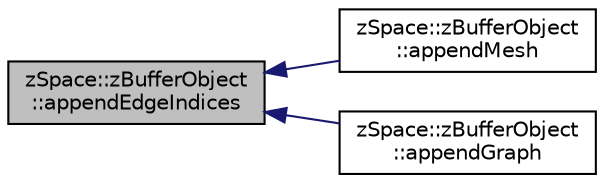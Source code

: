 digraph "zSpace::zBufferObject::appendEdgeIndices"
{
  edge [fontname="Helvetica",fontsize="10",labelfontname="Helvetica",labelfontsize="10"];
  node [fontname="Helvetica",fontsize="10",shape=record];
  rankdir="LR";
  Node7 [label="zSpace::zBufferObject\l::appendEdgeIndices",height=0.2,width=0.4,color="black", fillcolor="grey75", style="filled", fontcolor="black"];
  Node7 -> Node8 [dir="back",color="midnightblue",fontsize="10",style="solid",fontname="Helvetica"];
  Node8 [label="zSpace::zBufferObject\l::appendMesh",height=0.2,width=0.4,color="black", fillcolor="white", style="filled",URL="$classz_space_1_1z_buffer_object.html#ac5e8e4b2d6a21dbf4e59ed55a8b8bc58",tooltip="This method appends zMesh to the buffer. "];
  Node7 -> Node9 [dir="back",color="midnightblue",fontsize="10",style="solid",fontname="Helvetica"];
  Node9 [label="zSpace::zBufferObject\l::appendGraph",height=0.2,width=0.4,color="black", fillcolor="white", style="filled",URL="$classz_space_1_1z_buffer_object.html#a435dffa7c25389e962ea22c0278707ec",tooltip="This method appends zGraph to the buffer. "];
}
